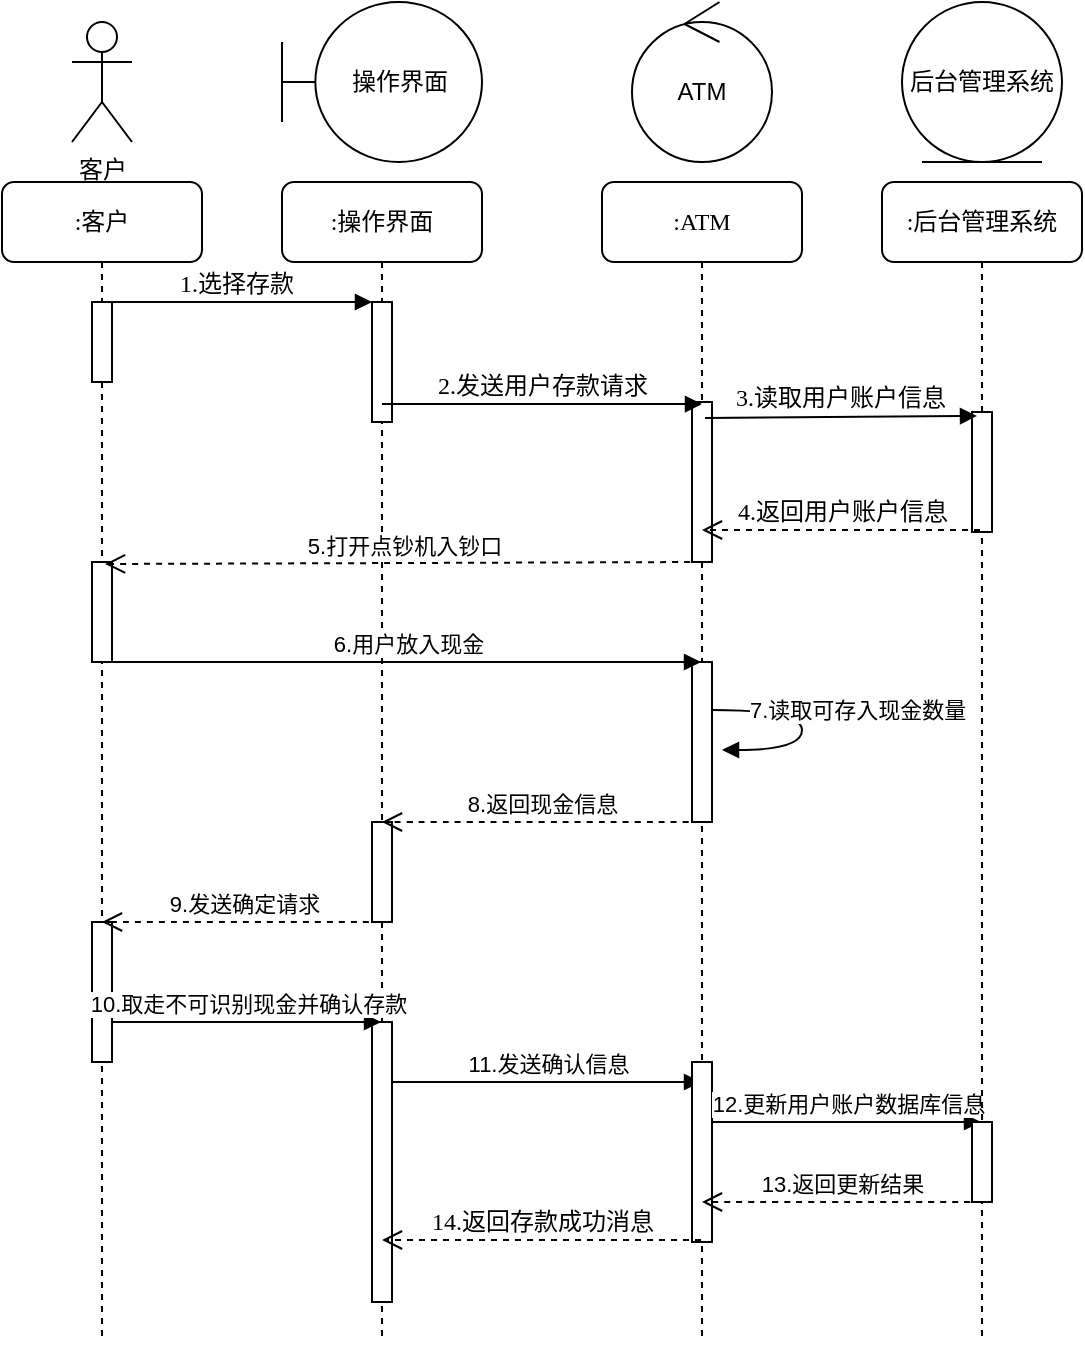 <mxfile version="16.6.1" type="device"><diagram name="Page-1" id="13e1069c-82ec-6db2-03f1-153e76fe0fe0"><mxGraphModel dx="650" dy="704" grid="1" gridSize="10" guides="1" tooltips="1" connect="1" arrows="1" fold="1" page="1" pageScale="1" pageWidth="1169" pageHeight="827" background="none" math="0" shadow="0"><root><mxCell id="0"/><mxCell id="1" parent="0"/><mxCell id="7baba1c4bc27f4b0-2" value=":操作界面" style="shape=umlLifeline;perimeter=lifelinePerimeter;whiteSpace=wrap;html=1;container=1;collapsible=0;recursiveResize=0;outlineConnect=0;rounded=1;shadow=0;comic=0;labelBackgroundColor=none;strokeWidth=1;fontFamily=Verdana;fontSize=12;align=center;" parent="1" vertex="1"><mxGeometry x="240" y="140" width="100" height="580" as="geometry"/></mxCell><mxCell id="saKmNXNhmKmb561v1Lsh-4" value="" style="html=1;points=[];perimeter=orthogonalPerimeter;rounded=0;shadow=0;comic=0;labelBackgroundColor=none;strokeWidth=1;fontFamily=Verdana;fontSize=12;align=center;" parent="7baba1c4bc27f4b0-2" vertex="1"><mxGeometry x="45" y="60" width="10" height="60" as="geometry"/></mxCell><mxCell id="saKmNXNhmKmb561v1Lsh-11" value="" style="html=1;points=[];perimeter=orthogonalPerimeter;rounded=0;shadow=0;comic=0;labelBackgroundColor=none;strokeWidth=1;fontFamily=Verdana;fontSize=12;align=center;" parent="7baba1c4bc27f4b0-2" vertex="1"><mxGeometry x="45" y="420" width="10" height="140" as="geometry"/></mxCell><mxCell id="Doso7VlmrJlPVcjM0Am0-5" value="" style="html=1;points=[];perimeter=orthogonalPerimeter;" vertex="1" parent="7baba1c4bc27f4b0-2"><mxGeometry x="45" y="320" width="10" height="50" as="geometry"/></mxCell><mxCell id="Doso7VlmrJlPVcjM0Am0-13" value="11.发送确认信息" style="html=1;verticalAlign=bottom;endArrow=block;rounded=0;strokeColor=#000000;curved=1;" edge="1" parent="7baba1c4bc27f4b0-2" target="7baba1c4bc27f4b0-3"><mxGeometry width="80" relative="1" as="geometry"><mxPoint x="55" y="450" as="sourcePoint"/><mxPoint x="135" y="450" as="targetPoint"/></mxGeometry></mxCell><mxCell id="7baba1c4bc27f4b0-3" value=":ATM" style="shape=umlLifeline;perimeter=lifelinePerimeter;whiteSpace=wrap;html=1;container=1;collapsible=0;recursiveResize=0;outlineConnect=0;rounded=1;shadow=0;comic=0;labelBackgroundColor=none;strokeWidth=1;fontFamily=Verdana;fontSize=12;align=center;" parent="1" vertex="1"><mxGeometry x="400" y="140" width="100" height="580" as="geometry"/></mxCell><mxCell id="saKmNXNhmKmb561v1Lsh-8" value="" style="html=1;points=[];perimeter=orthogonalPerimeter;rounded=0;shadow=0;comic=0;labelBackgroundColor=none;strokeWidth=1;fontFamily=Verdana;fontSize=12;align=center;" parent="7baba1c4bc27f4b0-3" vertex="1"><mxGeometry x="45" y="110" width="10" height="80" as="geometry"/></mxCell><mxCell id="Doso7VlmrJlPVcjM0Am0-4" value="" style="html=1;points=[];perimeter=orthogonalPerimeter;" vertex="1" parent="7baba1c4bc27f4b0-3"><mxGeometry x="45" y="240" width="10" height="80" as="geometry"/></mxCell><mxCell id="jRA8QcC8L19iQv-tPNyS-2" value="7.读取可存入现金数量" style="edgeStyle=orthogonalEdgeStyle;html=1;align=left;spacingLeft=2;endArrow=block;rounded=0;entryX=1;entryY=0;strokeColor=#000000;curved=1;" parent="7baba1c4bc27f4b0-3" edge="1"><mxGeometry x="-0.714" relative="1" as="geometry"><mxPoint x="55" y="264" as="sourcePoint"/><Array as="points"><mxPoint x="100" y="264"/><mxPoint x="100" y="284"/></Array><mxPoint x="60" y="284" as="targetPoint"/><mxPoint as="offset"/></mxGeometry></mxCell><mxCell id="Doso7VlmrJlPVcjM0Am0-14" value="" style="html=1;points=[];perimeter=orthogonalPerimeter;" vertex="1" parent="7baba1c4bc27f4b0-3"><mxGeometry x="45" y="440" width="10" height="90" as="geometry"/></mxCell><mxCell id="Doso7VlmrJlPVcjM0Am0-16" value="12.更新用户账户数据库信息" style="html=1;verticalAlign=bottom;endArrow=block;rounded=0;strokeColor=#000000;curved=1;" edge="1" parent="7baba1c4bc27f4b0-3" target="7baba1c4bc27f4b0-4"><mxGeometry width="80" relative="1" as="geometry"><mxPoint x="55" y="470" as="sourcePoint"/><mxPoint x="135" y="470" as="targetPoint"/></mxGeometry></mxCell><mxCell id="7baba1c4bc27f4b0-4" value=":后台管理系统" style="shape=umlLifeline;perimeter=lifelinePerimeter;whiteSpace=wrap;html=1;container=1;collapsible=0;recursiveResize=0;outlineConnect=0;rounded=1;shadow=0;comic=0;labelBackgroundColor=none;strokeWidth=1;fontFamily=Verdana;fontSize=12;align=center;" parent="1" vertex="1"><mxGeometry x="540" y="140" width="100" height="580" as="geometry"/></mxCell><mxCell id="7baba1c4bc27f4b0-13" value="" style="html=1;points=[];perimeter=orthogonalPerimeter;rounded=0;shadow=0;comic=0;labelBackgroundColor=none;strokeWidth=1;fontFamily=Verdana;fontSize=12;align=center;" parent="7baba1c4bc27f4b0-4" vertex="1"><mxGeometry x="45" y="115" width="10" height="60" as="geometry"/></mxCell><mxCell id="Doso7VlmrJlPVcjM0Am0-15" value="" style="html=1;points=[];perimeter=orthogonalPerimeter;" vertex="1" parent="7baba1c4bc27f4b0-4"><mxGeometry x="45" y="470" width="10" height="40" as="geometry"/></mxCell><mxCell id="7baba1c4bc27f4b0-8" value=":客户" style="shape=umlLifeline;perimeter=lifelinePerimeter;whiteSpace=wrap;html=1;container=1;collapsible=0;recursiveResize=0;outlineConnect=0;rounded=1;shadow=0;comic=0;labelBackgroundColor=none;strokeWidth=1;fontFamily=Verdana;fontSize=12;align=center;" parent="1" vertex="1"><mxGeometry x="100" y="140" width="100" height="580" as="geometry"/></mxCell><mxCell id="7baba1c4bc27f4b0-9" value="" style="html=1;points=[];perimeter=orthogonalPerimeter;rounded=0;shadow=0;comic=0;labelBackgroundColor=none;strokeWidth=1;fontFamily=Verdana;fontSize=12;align=center;" parent="7baba1c4bc27f4b0-8" vertex="1"><mxGeometry x="45" y="60" width="10" height="40" as="geometry"/></mxCell><mxCell id="Doso7VlmrJlPVcjM0Am0-1" value="" style="html=1;points=[];perimeter=orthogonalPerimeter;" vertex="1" parent="7baba1c4bc27f4b0-8"><mxGeometry x="45" y="190" width="10" height="50" as="geometry"/></mxCell><mxCell id="Doso7VlmrJlPVcjM0Am0-3" value="6.用户放入现金" style="html=1;verticalAlign=bottom;endArrow=block;rounded=0;strokeColor=#000000;curved=1;" edge="1" parent="7baba1c4bc27f4b0-8" target="7baba1c4bc27f4b0-3"><mxGeometry width="80" relative="1" as="geometry"><mxPoint x="55" y="240" as="sourcePoint"/><mxPoint x="135" y="240" as="targetPoint"/></mxGeometry></mxCell><mxCell id="Doso7VlmrJlPVcjM0Am0-11" value="" style="html=1;points=[];perimeter=orthogonalPerimeter;" vertex="1" parent="7baba1c4bc27f4b0-8"><mxGeometry x="45" y="370" width="10" height="70" as="geometry"/></mxCell><mxCell id="Doso7VlmrJlPVcjM0Am0-12" value="10.取走不可识别现金并确认存款" style="html=1;verticalAlign=bottom;endArrow=block;rounded=0;strokeColor=#000000;curved=1;" edge="1" parent="7baba1c4bc27f4b0-8" target="7baba1c4bc27f4b0-2"><mxGeometry width="80" relative="1" as="geometry"><mxPoint x="55" y="420" as="sourcePoint"/><mxPoint x="135" y="420" as="targetPoint"/></mxGeometry></mxCell><mxCell id="krtXPOYTVXyJJNXq8KOw-3" value="客户" style="shape=umlActor;verticalLabelPosition=bottom;verticalAlign=top;html=1;" parent="1" vertex="1"><mxGeometry x="135" y="60" width="30" height="60" as="geometry"/></mxCell><mxCell id="krtXPOYTVXyJJNXq8KOw-4" value="操作界面" style="shape=umlBoundary;whiteSpace=wrap;html=1;" parent="1" vertex="1"><mxGeometry x="240" y="50" width="100" height="80" as="geometry"/></mxCell><mxCell id="krtXPOYTVXyJJNXq8KOw-5" value="ATM" style="ellipse;shape=umlControl;whiteSpace=wrap;html=1;" parent="1" vertex="1"><mxGeometry x="415" y="50" width="70" height="80" as="geometry"/></mxCell><mxCell id="krtXPOYTVXyJJNXq8KOw-6" value="后台管理系统" style="ellipse;shape=umlEntity;whiteSpace=wrap;html=1;" parent="1" vertex="1"><mxGeometry x="550" y="50" width="80" height="80" as="geometry"/></mxCell><mxCell id="7baba1c4bc27f4b0-11" value="3.读取用户账户信息" style="html=1;verticalAlign=bottom;endArrow=block;labelBackgroundColor=none;fontFamily=Verdana;fontSize=12;elbow=vertical;entryX=0.25;entryY=0.033;entryDx=0;entryDy=0;entryPerimeter=0;exitX=0.65;exitY=0.1;exitDx=0;exitDy=0;exitPerimeter=0;" parent="1" source="saKmNXNhmKmb561v1Lsh-8" target="7baba1c4bc27f4b0-13" edge="1"><mxGeometry relative="1" as="geometry"><mxPoint x="450" y="370" as="sourcePoint"/><mxPoint x="690" y="394" as="targetPoint"/><mxPoint as="offset"/></mxGeometry></mxCell><mxCell id="saKmNXNhmKmb561v1Lsh-2" value="1.选择存款" style="html=1;verticalAlign=bottom;endArrow=block;entryX=0;entryY=0;labelBackgroundColor=none;fontFamily=Verdana;fontSize=12;edgeStyle=elbowEdgeStyle;elbow=vertical;exitX=0.3;exitY=0;exitDx=0;exitDy=0;exitPerimeter=0;" parent="1" source="7baba1c4bc27f4b0-9" target="saKmNXNhmKmb561v1Lsh-4" edge="1"><mxGeometry relative="1" as="geometry"><mxPoint x="160" y="240" as="sourcePoint"/></mxGeometry></mxCell><mxCell id="saKmNXNhmKmb561v1Lsh-7" value="2.发送用户存款请求" style="html=1;verticalAlign=bottom;endArrow=block;labelBackgroundColor=none;fontFamily=Verdana;fontSize=12;elbow=vertical;entryX=0.5;entryY=0.013;entryDx=0;entryDy=0;entryPerimeter=0;" parent="1" target="saKmNXNhmKmb561v1Lsh-8" edge="1"><mxGeometry relative="1" as="geometry"><mxPoint x="290" y="251" as="sourcePoint"/><mxPoint x="428.5" y="383" as="targetPoint"/><Array as="points"/></mxGeometry></mxCell><mxCell id="saKmNXNhmKmb561v1Lsh-10" value="4.返回用户账户信息" style="html=1;verticalAlign=bottom;endArrow=open;dashed=1;endSize=8;labelBackgroundColor=none;fontFamily=Verdana;fontSize=12;elbow=vertical;exitX=0.4;exitY=0.983;exitDx=0;exitDy=0;exitPerimeter=0;" parent="1" source="7baba1c4bc27f4b0-13" edge="1"><mxGeometry relative="1" as="geometry"><mxPoint x="450" y="314" as="targetPoint"/><mxPoint x="920" y="460" as="sourcePoint"/></mxGeometry></mxCell><mxCell id="saKmNXNhmKmb561v1Lsh-12" value="14.返回存款成功消息" style="html=1;verticalAlign=bottom;endArrow=open;dashed=1;endSize=8;labelBackgroundColor=none;fontFamily=Verdana;fontSize=12;elbow=vertical;" parent="1" source="7baba1c4bc27f4b0-3" edge="1"><mxGeometry relative="1" as="geometry"><mxPoint x="290" y="669" as="targetPoint"/><mxPoint x="410" y="669" as="sourcePoint"/></mxGeometry></mxCell><mxCell id="Doso7VlmrJlPVcjM0Am0-2" value="5.打开点钞机入钞口" style="html=1;verticalAlign=bottom;endArrow=open;dashed=1;endSize=8;rounded=0;strokeColor=#000000;curved=1;entryX=0.65;entryY=0.02;entryDx=0;entryDy=0;entryPerimeter=0;" edge="1" parent="1" target="Doso7VlmrJlPVcjM0Am0-1"><mxGeometry relative="1" as="geometry"><mxPoint x="450" y="330" as="sourcePoint"/><mxPoint x="340" y="330" as="targetPoint"/></mxGeometry></mxCell><mxCell id="Doso7VlmrJlPVcjM0Am0-8" value="8.返回现金信息" style="html=1;verticalAlign=bottom;endArrow=open;dashed=1;endSize=8;rounded=0;strokeColor=#000000;curved=1;" edge="1" parent="1" source="7baba1c4bc27f4b0-3" target="7baba1c4bc27f4b0-2"><mxGeometry relative="1" as="geometry"><mxPoint x="430" y="460" as="sourcePoint"/><mxPoint x="350" y="460" as="targetPoint"/><Array as="points"><mxPoint x="340" y="460"/></Array></mxGeometry></mxCell><mxCell id="Doso7VlmrJlPVcjM0Am0-9" value="9.发送确定请求" style="html=1;verticalAlign=bottom;endArrow=open;dashed=1;endSize=8;rounded=0;strokeColor=#000000;curved=1;" edge="1" parent="1" source="7baba1c4bc27f4b0-2" target="7baba1c4bc27f4b0-8"><mxGeometry x="-0.007" relative="1" as="geometry"><mxPoint x="285" y="484.5" as="sourcePoint"/><mxPoint x="220" y="510" as="targetPoint"/><Array as="points"><mxPoint x="180" y="510"/></Array><mxPoint x="1" as="offset"/></mxGeometry></mxCell><mxCell id="Doso7VlmrJlPVcjM0Am0-17" value="13.返回更新结果" style="html=1;verticalAlign=bottom;endArrow=open;dashed=1;endSize=8;rounded=0;strokeColor=#000000;curved=1;exitX=0.5;exitY=1;exitDx=0;exitDy=0;exitPerimeter=0;" edge="1" parent="1" source="Doso7VlmrJlPVcjM0Am0-15" target="7baba1c4bc27f4b0-3"><mxGeometry relative="1" as="geometry"><mxPoint x="580" y="650" as="sourcePoint"/><mxPoint x="500" y="650" as="targetPoint"/></mxGeometry></mxCell></root></mxGraphModel></diagram></mxfile>